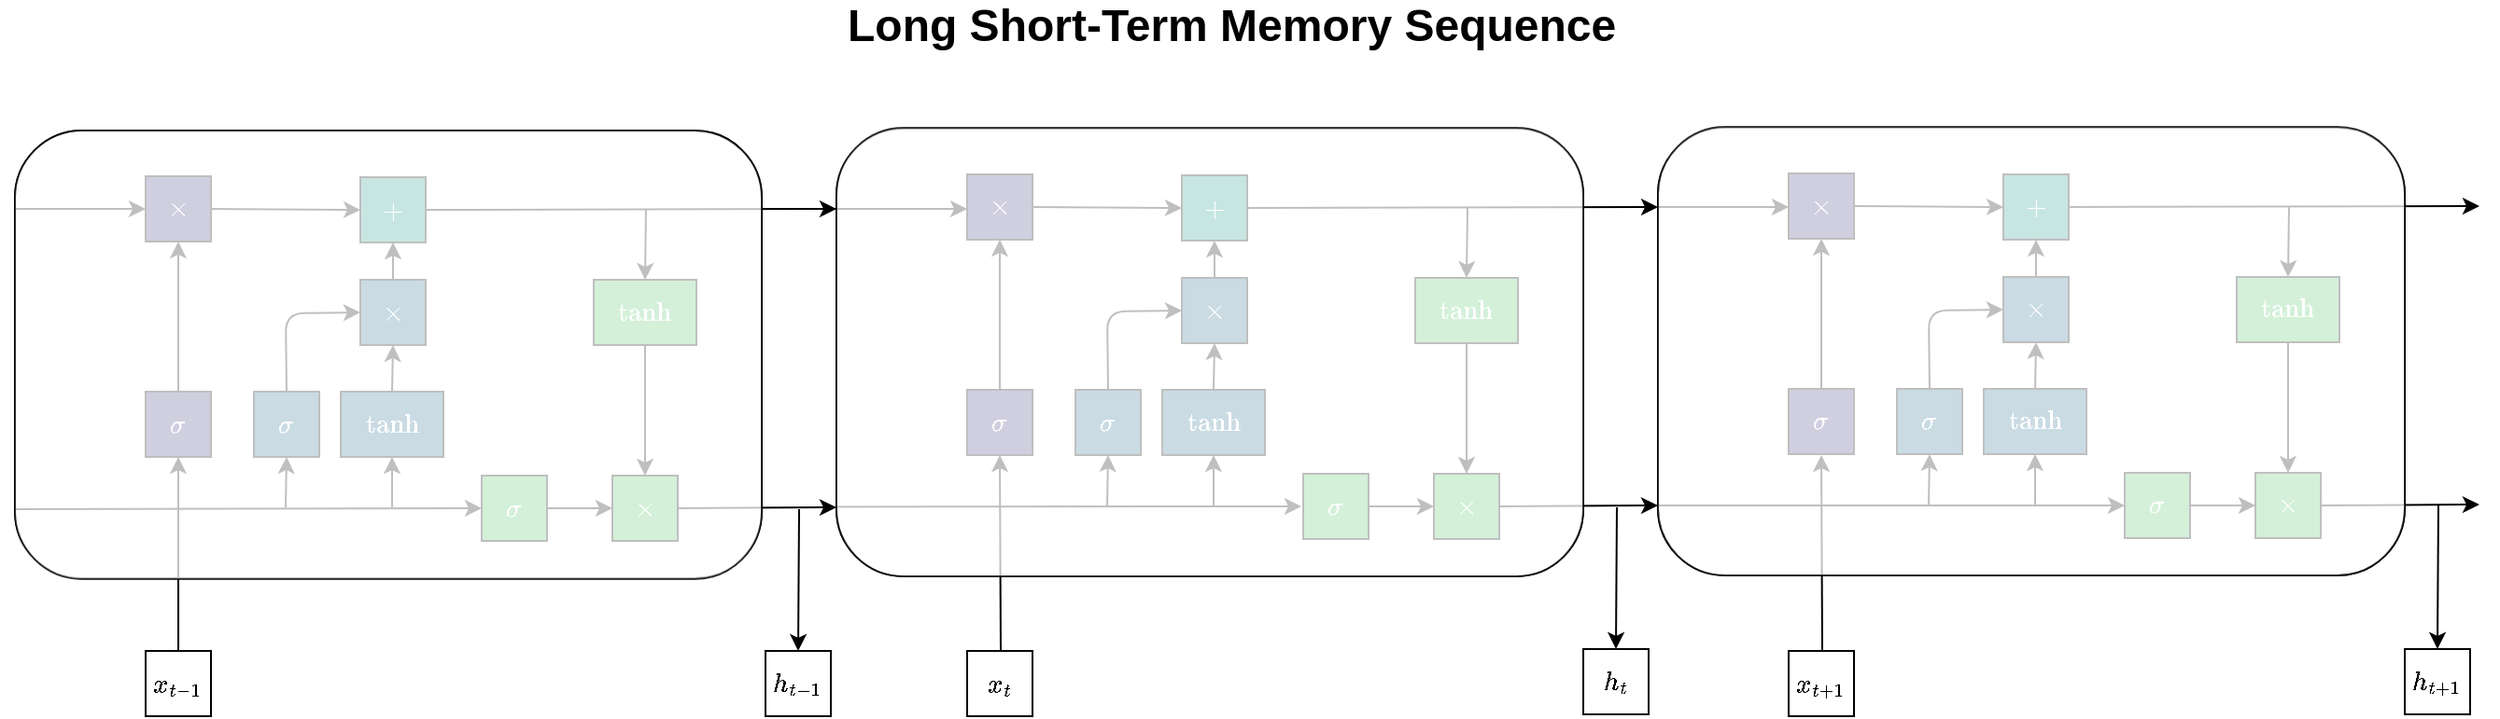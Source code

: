 <mxfile version="12.6.5" type="device"><diagram id="-tesyYgTLbZ9uQ5BcSJ0" name="Page-1"><mxGraphModel dx="1773" dy="680" grid="0" gridSize="10" guides="1" tooltips="1" connect="1" arrows="1" fold="1" page="1" pageScale="1" pageWidth="827" pageHeight="1169" math="1" shadow="0"><root><mxCell id="0"/><mxCell id="1" parent="0"/><mxCell id="MPfFly8yrABsDs3O1v61-1" value="" style="rounded=1;whiteSpace=wrap;html=1;" parent="1" vertex="1"><mxGeometry x="200" y="120" width="400" height="240" as="geometry"/></mxCell><mxCell id="MPfFly8yrABsDs3O1v61-24" value="Long Short-Term Memory Sequence" style="text;html=1;strokeColor=none;fillColor=none;spacing=5;spacingTop=-20;whiteSpace=wrap;overflow=hidden;rounded=0;labelBackgroundColor=none;fontSize=24;fontStyle=1" parent="1" vertex="1"><mxGeometry x="201.17" y="61" width="423" height="22" as="geometry"/></mxCell><mxCell id="QuHniVXOm7kTf6fAajvg-1" value="$$\times$$" style="rounded=0;whiteSpace=wrap;html=1;fillColor=#433E85;fontColor=#FFFFFF;" parent="1" vertex="1"><mxGeometry x="270" y="144.5" width="35" height="35" as="geometry"/></mxCell><mxCell id="QuHniVXOm7kTf6fAajvg-9" value="$$\sigma$$" style="rounded=0;whiteSpace=wrap;html=1;fillColor=#52C569;fontColor=#FFFFFF;" parent="1" vertex="1"><mxGeometry x="450" y="305" width="35" height="35" as="geometry"/></mxCell><mxCell id="QuHniVXOm7kTf6fAajvg-10" value="" style="endArrow=classic;html=1;entryX=0;entryY=0.5;entryDx=0;entryDy=0;exitX=0;exitY=0.845;exitDx=0;exitDy=0;exitPerimeter=0;" parent="1" source="QuHniVXOm7kTf6fAajvg-57" edge="1"><mxGeometry width="50" height="50" relative="1" as="geometry"><mxPoint x="164" y="323" as="sourcePoint"/><mxPoint x="449" y="322.5" as="targetPoint"/></mxGeometry></mxCell><mxCell id="QuHniVXOm7kTf6fAajvg-17" value="$$+$$" style="rounded=0;whiteSpace=wrap;html=1;fontColor=#FFFFFF;fillColor=#1E9B8A;" parent="1" vertex="1"><mxGeometry x="385" y="145" width="35" height="35" as="geometry"/></mxCell><mxCell id="QuHniVXOm7kTf6fAajvg-18" value="" style="endArrow=classic;html=1;entryX=0;entryY=0.5;entryDx=0;entryDy=0;" parent="1" edge="1"><mxGeometry width="50" height="50" relative="1" as="geometry"><mxPoint x="160" y="163" as="sourcePoint"/><mxPoint x="270" y="163" as="targetPoint"/></mxGeometry></mxCell><mxCell id="QuHniVXOm7kTf6fAajvg-19" value="" style="endArrow=classic;html=1;exitX=1;exitY=0.5;exitDx=0;exitDy=0;entryX=0;entryY=0.5;entryDx=0;entryDy=0;" parent="1" source="QuHniVXOm7kTf6fAajvg-1" target="QuHniVXOm7kTf6fAajvg-17" edge="1"><mxGeometry width="50" height="50" relative="1" as="geometry"><mxPoint x="320" y="280" as="sourcePoint"/><mxPoint x="370" y="230" as="targetPoint"/></mxGeometry></mxCell><mxCell id="QuHniVXOm7kTf6fAajvg-20" value="$$\times$$" style="rounded=0;whiteSpace=wrap;html=1;fillColor=#2D708E;fontColor=#FFFFFF;" parent="1" vertex="1"><mxGeometry x="385" y="200" width="35" height="35" as="geometry"/></mxCell><mxCell id="QuHniVXOm7kTf6fAajvg-21" value="" style="endArrow=classic;html=1;entryX=0.5;entryY=1;entryDx=0;entryDy=0;exitX=0.5;exitY=0;exitDx=0;exitDy=0;" parent="1" source="QuHniVXOm7kTf6fAajvg-20" target="QuHniVXOm7kTf6fAajvg-17" edge="1"><mxGeometry width="50" height="50" relative="1" as="geometry"><mxPoint x="110" y="460" as="sourcePoint"/><mxPoint x="160" y="410" as="targetPoint"/></mxGeometry></mxCell><mxCell id="QuHniVXOm7kTf6fAajvg-22" value="$$\sigma$$" style="rounded=0;whiteSpace=wrap;html=1;fontColor=#FFFFFF;fillColor=#433E85;" parent="1" vertex="1"><mxGeometry x="270" y="260" width="35" height="35" as="geometry"/></mxCell><mxCell id="QuHniVXOm7kTf6fAajvg-23" value="" style="endArrow=classic;html=1;entryX=0.5;entryY=1;entryDx=0;entryDy=0;exitX=0.5;exitY=0;exitDx=0;exitDy=0;" parent="1" source="QuHniVXOm7kTf6fAajvg-22" target="QuHniVXOm7kTf6fAajvg-1" edge="1"><mxGeometry width="50" height="50" relative="1" as="geometry"><mxPoint x="210" y="270" as="sourcePoint"/><mxPoint x="260" y="220" as="targetPoint"/></mxGeometry></mxCell><mxCell id="QuHniVXOm7kTf6fAajvg-24" value="" style="endArrow=classic;html=1;entryX=0.5;entryY=1;entryDx=0;entryDy=0;" parent="1" target="QuHniVXOm7kTf6fAajvg-22" edge="1"><mxGeometry width="50" height="50" relative="1" as="geometry"><mxPoint x="288" y="400" as="sourcePoint"/><mxPoint x="160" y="370" as="targetPoint"/></mxGeometry></mxCell><mxCell id="QuHniVXOm7kTf6fAajvg-25" value="$$\sigma$$" style="rounded=0;whiteSpace=wrap;html=1;fillColor=#2D708E;fontColor=#FFFFFF;" parent="1" vertex="1"><mxGeometry x="328" y="260" width="35" height="35" as="geometry"/></mxCell><mxCell id="QuHniVXOm7kTf6fAajvg-26" value="$$\times$$" style="rounded=0;whiteSpace=wrap;html=1;fontColor=#FFFFFF;fillColor=#52C569;" parent="1" vertex="1"><mxGeometry x="520" y="305" width="35" height="35" as="geometry"/></mxCell><mxCell id="QuHniVXOm7kTf6fAajvg-27" value="" style="endArrow=classic;html=1;exitX=1;exitY=0.5;exitDx=0;exitDy=0;entryX=0;entryY=0.5;entryDx=0;entryDy=0;" parent="1" source="QuHniVXOm7kTf6fAajvg-9" target="QuHniVXOm7kTf6fAajvg-26" edge="1"><mxGeometry width="50" height="50" relative="1" as="geometry"><mxPoint x="480" y="470" as="sourcePoint"/><mxPoint x="530" y="420" as="targetPoint"/></mxGeometry></mxCell><mxCell id="QuHniVXOm7kTf6fAajvg-28" value="" style="endArrow=classic;html=1;exitX=1;exitY=0.5;exitDx=0;exitDy=0;entryX=0;entryY=0.5;entryDx=0;entryDy=0;" parent="1" source="QuHniVXOm7kTf6fAajvg-26" edge="1"><mxGeometry width="50" height="50" relative="1" as="geometry"><mxPoint x="680" y="490" as="sourcePoint"/><mxPoint x="640" y="322" as="targetPoint"/></mxGeometry></mxCell><mxCell id="QuHniVXOm7kTf6fAajvg-29" value="" style="endArrow=classic;html=1;exitX=1;exitY=0.5;exitDx=0;exitDy=0;entryX=0;entryY=0.5;entryDx=0;entryDy=0;" parent="1" source="QuHniVXOm7kTf6fAajvg-17" edge="1"><mxGeometry width="50" height="50" relative="1" as="geometry"><mxPoint x="730" y="300" as="sourcePoint"/><mxPoint x="640" y="162" as="targetPoint"/></mxGeometry></mxCell><mxCell id="QuHniVXOm7kTf6fAajvg-30" value="$$\text{tanh}$$" style="rounded=0;whiteSpace=wrap;html=1;fontColor=#FFFFFF;fillColor=#2D708E;" parent="1" vertex="1"><mxGeometry x="374.5" y="260" width="55" height="35" as="geometry"/></mxCell><mxCell id="QuHniVXOm7kTf6fAajvg-32" value="" style="endArrow=classic;html=1;exitX=0.5;exitY=0;exitDx=0;exitDy=0;entryX=0;entryY=0.5;entryDx=0;entryDy=0;" parent="1" source="QuHniVXOm7kTf6fAajvg-25" target="QuHniVXOm7kTf6fAajvg-20" edge="1"><mxGeometry width="50" height="50" relative="1" as="geometry"><mxPoint x="310" y="280" as="sourcePoint"/><mxPoint x="360" y="230" as="targetPoint"/><Array as="points"><mxPoint x="345" y="218"/></Array></mxGeometry></mxCell><mxCell id="QuHniVXOm7kTf6fAajvg-33" value="" style="endArrow=classic;html=1;entryX=0.5;entryY=1;entryDx=0;entryDy=0;" parent="1" target="QuHniVXOm7kTf6fAajvg-25" edge="1"><mxGeometry width="50" height="50" relative="1" as="geometry"><mxPoint x="345" y="322" as="sourcePoint"/><mxPoint x="370" y="310" as="targetPoint"/></mxGeometry></mxCell><mxCell id="QuHniVXOm7kTf6fAajvg-34" value="" style="endArrow=classic;html=1;entryX=0.5;entryY=1;entryDx=0;entryDy=0;" parent="1" target="QuHniVXOm7kTf6fAajvg-30" edge="1"><mxGeometry width="50" height="50" relative="1" as="geometry"><mxPoint x="402" y="322" as="sourcePoint"/><mxPoint x="355" y="300" as="targetPoint"/></mxGeometry></mxCell><mxCell id="QuHniVXOm7kTf6fAajvg-44" value="" style="edgeStyle=orthogonalEdgeStyle;rounded=0;orthogonalLoop=1;jettySize=auto;html=1;" parent="1" source="QuHniVXOm7kTf6fAajvg-39" target="QuHniVXOm7kTf6fAajvg-26" edge="1"><mxGeometry relative="1" as="geometry"/></mxCell><mxCell id="QuHniVXOm7kTf6fAajvg-39" value="&lt;span style=&quot;white-space: normal&quot;&gt;$$\text{tanh}$$&lt;/span&gt;" style="rounded=0;whiteSpace=wrap;html=1;fillColor=#52C569;fontColor=#FFFFFF;" parent="1" vertex="1"><mxGeometry x="510" y="200" width="55" height="35" as="geometry"/></mxCell><mxCell id="QuHniVXOm7kTf6fAajvg-40" value="" style="endArrow=classic;html=1;exitX=0.5;exitY=0;exitDx=0;exitDy=0;entryX=0.5;entryY=1;entryDx=0;entryDy=0;" parent="1" source="QuHniVXOm7kTf6fAajvg-30" target="QuHniVXOm7kTf6fAajvg-20" edge="1"><mxGeometry width="50" height="50" relative="1" as="geometry"><mxPoint x="440" y="320" as="sourcePoint"/><mxPoint x="490" y="270" as="targetPoint"/></mxGeometry></mxCell><mxCell id="QuHniVXOm7kTf6fAajvg-50" value="" style="endArrow=classic;html=1;fontColor=#FFFFFF;entryX=0.5;entryY=0;entryDx=0;entryDy=0;" parent="1" target="QuHniVXOm7kTf6fAajvg-39" edge="1"><mxGeometry width="50" height="50" relative="1" as="geometry"><mxPoint x="538" y="162" as="sourcePoint"/><mxPoint x="530" y="190" as="targetPoint"/></mxGeometry></mxCell><mxCell id="QuHniVXOm7kTf6fAajvg-56" value="$$x_t$$" style="rounded=0;whiteSpace=wrap;html=1;fontColor=#000000;fillColor=#FFFFFF;" parent="1" vertex="1"><mxGeometry x="270" y="400" width="35" height="35" as="geometry"/></mxCell><mxCell id="QuHniVXOm7kTf6fAajvg-57" value="" style="rounded=1;whiteSpace=wrap;html=1;fillColor=#FFFFFF;fontColor=#000000;glass=0;opacity=75;" parent="1" vertex="1"><mxGeometry x="200" y="119.5" width="400" height="240.5" as="geometry"/></mxCell><mxCell id="QuHniVXOm7kTf6fAajvg-108" value="" style="rounded=1;whiteSpace=wrap;html=1;" parent="1" vertex="1"><mxGeometry x="640" y="119.5" width="400" height="240" as="geometry"/></mxCell><mxCell id="QuHniVXOm7kTf6fAajvg-109" value="$$\times$$" style="rounded=0;whiteSpace=wrap;html=1;fillColor=#433E85;fontColor=#FFFFFF;" parent="1" vertex="1"><mxGeometry x="710" y="144" width="35" height="35" as="geometry"/></mxCell><mxCell id="QuHniVXOm7kTf6fAajvg-110" value="$$\sigma$$" style="rounded=0;whiteSpace=wrap;html=1;fillColor=#52C569;fontColor=#FFFFFF;" parent="1" vertex="1"><mxGeometry x="890" y="304.5" width="35" height="35" as="geometry"/></mxCell><mxCell id="QuHniVXOm7kTf6fAajvg-111" value="" style="endArrow=classic;html=1;entryX=0;entryY=0.5;entryDx=0;entryDy=0;exitX=0;exitY=0.844;exitDx=0;exitDy=0;exitPerimeter=0;" parent="1" source="QuHniVXOm7kTf6fAajvg-132" target="QuHniVXOm7kTf6fAajvg-110" edge="1"><mxGeometry width="50" height="50" relative="1" as="geometry"><mxPoint x="605" y="323.5" as="sourcePoint"/><mxPoint x="940" y="340.5" as="targetPoint"/></mxGeometry></mxCell><mxCell id="QuHniVXOm7kTf6fAajvg-112" value="$$+$$" style="rounded=0;whiteSpace=wrap;html=1;fontColor=#FFFFFF;fillColor=#1E9B8A;" parent="1" vertex="1"><mxGeometry x="825" y="144.5" width="35" height="35" as="geometry"/></mxCell><mxCell id="QuHniVXOm7kTf6fAajvg-114" value="" style="endArrow=classic;html=1;exitX=1;exitY=0.5;exitDx=0;exitDy=0;entryX=0;entryY=0.5;entryDx=0;entryDy=0;" parent="1" source="QuHniVXOm7kTf6fAajvg-109" target="QuHniVXOm7kTf6fAajvg-112" edge="1"><mxGeometry width="50" height="50" relative="1" as="geometry"><mxPoint x="760" y="279.5" as="sourcePoint"/><mxPoint x="810" y="229.5" as="targetPoint"/></mxGeometry></mxCell><mxCell id="QuHniVXOm7kTf6fAajvg-115" value="$$\times$$" style="rounded=0;whiteSpace=wrap;html=1;fillColor=#2D708E;fontColor=#FFFFFF;" parent="1" vertex="1"><mxGeometry x="825" y="199.5" width="35" height="35" as="geometry"/></mxCell><mxCell id="QuHniVXOm7kTf6fAajvg-116" value="" style="endArrow=classic;html=1;entryX=0.5;entryY=1;entryDx=0;entryDy=0;exitX=0.5;exitY=0;exitDx=0;exitDy=0;" parent="1" source="QuHniVXOm7kTf6fAajvg-115" target="QuHniVXOm7kTf6fAajvg-112" edge="1"><mxGeometry width="50" height="50" relative="1" as="geometry"><mxPoint x="550" y="459.5" as="sourcePoint"/><mxPoint x="600" y="409.5" as="targetPoint"/></mxGeometry></mxCell><mxCell id="QuHniVXOm7kTf6fAajvg-117" value="$$\sigma$$" style="rounded=0;whiteSpace=wrap;html=1;fontColor=#FFFFFF;fillColor=#433E85;" parent="1" vertex="1"><mxGeometry x="710" y="259.5" width="35" height="35" as="geometry"/></mxCell><mxCell id="QuHniVXOm7kTf6fAajvg-118" value="" style="endArrow=classic;html=1;entryX=0.5;entryY=1;entryDx=0;entryDy=0;exitX=0.5;exitY=0;exitDx=0;exitDy=0;" parent="1" source="QuHniVXOm7kTf6fAajvg-117" target="QuHniVXOm7kTf6fAajvg-109" edge="1"><mxGeometry width="50" height="50" relative="1" as="geometry"><mxPoint x="650" y="269.5" as="sourcePoint"/><mxPoint x="700" y="219.5" as="targetPoint"/></mxGeometry></mxCell><mxCell id="QuHniVXOm7kTf6fAajvg-119" value="$$\sigma$$" style="rounded=0;whiteSpace=wrap;html=1;fillColor=#2D708E;fontColor=#FFFFFF;" parent="1" vertex="1"><mxGeometry x="768" y="259.5" width="35" height="35" as="geometry"/></mxCell><mxCell id="QuHniVXOm7kTf6fAajvg-120" value="$$\times$$" style="rounded=0;whiteSpace=wrap;html=1;fontColor=#FFFFFF;fillColor=#52C569;" parent="1" vertex="1"><mxGeometry x="960" y="304.5" width="35" height="35" as="geometry"/></mxCell><mxCell id="QuHniVXOm7kTf6fAajvg-121" value="" style="endArrow=classic;html=1;exitX=1;exitY=0.5;exitDx=0;exitDy=0;entryX=0;entryY=0.5;entryDx=0;entryDy=0;" parent="1" source="QuHniVXOm7kTf6fAajvg-110" target="QuHniVXOm7kTf6fAajvg-120" edge="1"><mxGeometry width="50" height="50" relative="1" as="geometry"><mxPoint x="920" y="469.5" as="sourcePoint"/><mxPoint x="970" y="419.5" as="targetPoint"/></mxGeometry></mxCell><mxCell id="QuHniVXOm7kTf6fAajvg-122" value="" style="endArrow=classic;html=1;exitX=1;exitY=0.5;exitDx=0;exitDy=0;entryX=0;entryY=0.5;entryDx=0;entryDy=0;" parent="1" source="QuHniVXOm7kTf6fAajvg-120" edge="1"><mxGeometry width="50" height="50" relative="1" as="geometry"><mxPoint x="1120" y="489.5" as="sourcePoint"/><mxPoint x="1080" y="321.5" as="targetPoint"/></mxGeometry></mxCell><mxCell id="QuHniVXOm7kTf6fAajvg-123" value="" style="endArrow=classic;html=1;exitX=1;exitY=0.5;exitDx=0;exitDy=0;entryX=0;entryY=0.5;entryDx=0;entryDy=0;" parent="1" source="QuHniVXOm7kTf6fAajvg-112" edge="1"><mxGeometry width="50" height="50" relative="1" as="geometry"><mxPoint x="1170" y="299.5" as="sourcePoint"/><mxPoint x="1080" y="161.5" as="targetPoint"/></mxGeometry></mxCell><mxCell id="QuHniVXOm7kTf6fAajvg-124" value="$$\text{tanh}$$" style="rounded=0;whiteSpace=wrap;html=1;fontColor=#FFFFFF;fillColor=#2D708E;" parent="1" vertex="1"><mxGeometry x="814.5" y="259.5" width="55" height="35" as="geometry"/></mxCell><mxCell id="QuHniVXOm7kTf6fAajvg-125" value="" style="endArrow=classic;html=1;exitX=0.5;exitY=0;exitDx=0;exitDy=0;entryX=0;entryY=0.5;entryDx=0;entryDy=0;" parent="1" source="QuHniVXOm7kTf6fAajvg-119" target="QuHniVXOm7kTf6fAajvg-115" edge="1"><mxGeometry width="50" height="50" relative="1" as="geometry"><mxPoint x="750" y="279.5" as="sourcePoint"/><mxPoint x="800" y="229.5" as="targetPoint"/><Array as="points"><mxPoint x="785" y="217.5"/></Array></mxGeometry></mxCell><mxCell id="QuHniVXOm7kTf6fAajvg-126" value="" style="endArrow=classic;html=1;entryX=0.5;entryY=1;entryDx=0;entryDy=0;" parent="1" target="QuHniVXOm7kTf6fAajvg-119" edge="1"><mxGeometry width="50" height="50" relative="1" as="geometry"><mxPoint x="785" y="321.5" as="sourcePoint"/><mxPoint x="810" y="309.5" as="targetPoint"/></mxGeometry></mxCell><mxCell id="QuHniVXOm7kTf6fAajvg-127" value="" style="endArrow=classic;html=1;entryX=0.5;entryY=1;entryDx=0;entryDy=0;" parent="1" target="QuHniVXOm7kTf6fAajvg-124" edge="1"><mxGeometry width="50" height="50" relative="1" as="geometry"><mxPoint x="842" y="321.5" as="sourcePoint"/><mxPoint x="795" y="299.5" as="targetPoint"/></mxGeometry></mxCell><mxCell id="QuHniVXOm7kTf6fAajvg-128" value="" style="edgeStyle=orthogonalEdgeStyle;rounded=0;orthogonalLoop=1;jettySize=auto;html=1;" parent="1" source="QuHniVXOm7kTf6fAajvg-129" target="QuHniVXOm7kTf6fAajvg-120" edge="1"><mxGeometry relative="1" as="geometry"/></mxCell><mxCell id="QuHniVXOm7kTf6fAajvg-129" value="&lt;span style=&quot;white-space: normal&quot;&gt;$$\text{tanh}$$&lt;/span&gt;" style="rounded=0;whiteSpace=wrap;html=1;fillColor=#52C569;fontColor=#FFFFFF;" parent="1" vertex="1"><mxGeometry x="950" y="199.5" width="55" height="35" as="geometry"/></mxCell><mxCell id="QuHniVXOm7kTf6fAajvg-130" value="" style="endArrow=classic;html=1;exitX=0.5;exitY=0;exitDx=0;exitDy=0;entryX=0.5;entryY=1;entryDx=0;entryDy=0;" parent="1" source="QuHniVXOm7kTf6fAajvg-124" target="QuHniVXOm7kTf6fAajvg-115" edge="1"><mxGeometry width="50" height="50" relative="1" as="geometry"><mxPoint x="880" y="319.5" as="sourcePoint"/><mxPoint x="930" y="269.5" as="targetPoint"/></mxGeometry></mxCell><mxCell id="QuHniVXOm7kTf6fAajvg-131" value="" style="endArrow=classic;html=1;fontColor=#FFFFFF;entryX=0.5;entryY=0;entryDx=0;entryDy=0;" parent="1" target="QuHniVXOm7kTf6fAajvg-129" edge="1"><mxGeometry width="50" height="50" relative="1" as="geometry"><mxPoint x="978" y="161.5" as="sourcePoint"/><mxPoint x="970" y="189.5" as="targetPoint"/></mxGeometry></mxCell><mxCell id="QuHniVXOm7kTf6fAajvg-133" value="" style="rounded=1;whiteSpace=wrap;html=1;" parent="1" vertex="1"><mxGeometry x="-240" y="121" width="400" height="240" as="geometry"/></mxCell><mxCell id="QuHniVXOm7kTf6fAajvg-134" value="$$\times$$" style="rounded=0;whiteSpace=wrap;html=1;fillColor=#433E85;fontColor=#FFFFFF;" parent="1" vertex="1"><mxGeometry x="-170" y="145.5" width="35" height="35" as="geometry"/></mxCell><mxCell id="QuHniVXOm7kTf6fAajvg-135" value="$$\sigma$$" style="rounded=0;whiteSpace=wrap;html=1;fillColor=#52C569;fontColor=#FFFFFF;" parent="1" vertex="1"><mxGeometry x="10" y="306" width="35" height="35" as="geometry"/></mxCell><mxCell id="QuHniVXOm7kTf6fAajvg-136" value="" style="endArrow=classic;html=1;entryX=0;entryY=0.5;entryDx=0;entryDy=0;sourcePerimeterSpacing=0;strokeColor=#000000;targetPerimeterSpacing=0;" parent="1" edge="1"><mxGeometry width="50" height="50" relative="1" as="geometry"><mxPoint x="-240" y="324" as="sourcePoint"/><mxPoint x="10" y="323.5" as="targetPoint"/></mxGeometry></mxCell><mxCell id="QuHniVXOm7kTf6fAajvg-137" value="$$+$$" style="rounded=0;whiteSpace=wrap;html=1;fontColor=#FFFFFF;fillColor=#1E9B8A;" parent="1" vertex="1"><mxGeometry x="-55" y="146" width="35" height="35" as="geometry"/></mxCell><mxCell id="QuHniVXOm7kTf6fAajvg-139" value="" style="endArrow=classic;html=1;exitX=1;exitY=0.5;exitDx=0;exitDy=0;entryX=0;entryY=0.5;entryDx=0;entryDy=0;" parent="1" source="QuHniVXOm7kTf6fAajvg-134" target="QuHniVXOm7kTf6fAajvg-137" edge="1"><mxGeometry width="50" height="50" relative="1" as="geometry"><mxPoint x="-120" y="281" as="sourcePoint"/><mxPoint x="-70" y="231" as="targetPoint"/></mxGeometry></mxCell><mxCell id="QuHniVXOm7kTf6fAajvg-140" value="$$\times$$" style="rounded=0;whiteSpace=wrap;html=1;fillColor=#2D708E;fontColor=#FFFFFF;" parent="1" vertex="1"><mxGeometry x="-55" y="201" width="35" height="35" as="geometry"/></mxCell><mxCell id="QuHniVXOm7kTf6fAajvg-141" value="" style="endArrow=classic;html=1;entryX=0.5;entryY=1;entryDx=0;entryDy=0;exitX=0.5;exitY=0;exitDx=0;exitDy=0;" parent="1" source="QuHniVXOm7kTf6fAajvg-140" target="QuHniVXOm7kTf6fAajvg-137" edge="1"><mxGeometry width="50" height="50" relative="1" as="geometry"><mxPoint x="-330" y="461" as="sourcePoint"/><mxPoint x="-280" y="411" as="targetPoint"/></mxGeometry></mxCell><mxCell id="QuHniVXOm7kTf6fAajvg-142" value="$$\sigma$$" style="rounded=0;whiteSpace=wrap;html=1;fontColor=#FFFFFF;fillColor=#433E85;" parent="1" vertex="1"><mxGeometry x="-170" y="261" width="35" height="35" as="geometry"/></mxCell><mxCell id="QuHniVXOm7kTf6fAajvg-143" value="" style="endArrow=classic;html=1;entryX=0.5;entryY=1;entryDx=0;entryDy=0;exitX=0.5;exitY=0;exitDx=0;exitDy=0;" parent="1" source="QuHniVXOm7kTf6fAajvg-142" target="QuHniVXOm7kTf6fAajvg-134" edge="1"><mxGeometry width="50" height="50" relative="1" as="geometry"><mxPoint x="-230" y="271" as="sourcePoint"/><mxPoint x="-180" y="221" as="targetPoint"/></mxGeometry></mxCell><mxCell id="QuHniVXOm7kTf6fAajvg-144" value="$$\sigma$$" style="rounded=0;whiteSpace=wrap;html=1;fillColor=#2D708E;fontColor=#FFFFFF;" parent="1" vertex="1"><mxGeometry x="-112" y="261" width="35" height="35" as="geometry"/></mxCell><mxCell id="QuHniVXOm7kTf6fAajvg-145" value="$$\times$$" style="rounded=0;whiteSpace=wrap;html=1;fontColor=#FFFFFF;fillColor=#52C569;" parent="1" vertex="1"><mxGeometry x="80" y="306" width="35" height="35" as="geometry"/></mxCell><mxCell id="QuHniVXOm7kTf6fAajvg-146" value="" style="endArrow=classic;html=1;exitX=1;exitY=0.5;exitDx=0;exitDy=0;entryX=0;entryY=0.5;entryDx=0;entryDy=0;" parent="1" source="QuHniVXOm7kTf6fAajvg-135" target="QuHniVXOm7kTf6fAajvg-145" edge="1"><mxGeometry width="50" height="50" relative="1" as="geometry"><mxPoint x="40" y="471" as="sourcePoint"/><mxPoint x="90" y="421" as="targetPoint"/></mxGeometry></mxCell><mxCell id="QuHniVXOm7kTf6fAajvg-147" value="" style="endArrow=classic;html=1;exitX=1;exitY=0.5;exitDx=0;exitDy=0;entryX=0;entryY=0.5;entryDx=0;entryDy=0;" parent="1" source="QuHniVXOm7kTf6fAajvg-145" edge="1"><mxGeometry width="50" height="50" relative="1" as="geometry"><mxPoint x="240" y="491" as="sourcePoint"/><mxPoint x="200" y="323" as="targetPoint"/></mxGeometry></mxCell><mxCell id="QuHniVXOm7kTf6fAajvg-148" value="" style="endArrow=classic;html=1;exitX=1;exitY=0.5;exitDx=0;exitDy=0;entryX=0;entryY=0.5;entryDx=0;entryDy=0;" parent="1" source="QuHniVXOm7kTf6fAajvg-137" edge="1"><mxGeometry width="50" height="50" relative="1" as="geometry"><mxPoint x="290" y="301" as="sourcePoint"/><mxPoint x="200" y="163" as="targetPoint"/></mxGeometry></mxCell><mxCell id="QuHniVXOm7kTf6fAajvg-149" value="$$\text{tanh}$$" style="rounded=0;whiteSpace=wrap;html=1;fontColor=#FFFFFF;fillColor=#2D708E;" parent="1" vertex="1"><mxGeometry x="-65.5" y="261" width="55" height="35" as="geometry"/></mxCell><mxCell id="QuHniVXOm7kTf6fAajvg-150" value="" style="endArrow=classic;html=1;exitX=0.5;exitY=0;exitDx=0;exitDy=0;entryX=0;entryY=0.5;entryDx=0;entryDy=0;" parent="1" source="QuHniVXOm7kTf6fAajvg-144" target="QuHniVXOm7kTf6fAajvg-140" edge="1"><mxGeometry width="50" height="50" relative="1" as="geometry"><mxPoint x="-130" y="281" as="sourcePoint"/><mxPoint x="-80" y="231" as="targetPoint"/><Array as="points"><mxPoint x="-95" y="219"/></Array></mxGeometry></mxCell><mxCell id="QuHniVXOm7kTf6fAajvg-151" value="" style="endArrow=classic;html=1;entryX=0.5;entryY=1;entryDx=0;entryDy=0;" parent="1" target="QuHniVXOm7kTf6fAajvg-144" edge="1"><mxGeometry width="50" height="50" relative="1" as="geometry"><mxPoint x="-95" y="323" as="sourcePoint"/><mxPoint x="-70" y="311" as="targetPoint"/></mxGeometry></mxCell><mxCell id="QuHniVXOm7kTf6fAajvg-152" value="" style="endArrow=classic;html=1;entryX=0.5;entryY=1;entryDx=0;entryDy=0;" parent="1" target="QuHniVXOm7kTf6fAajvg-149" edge="1"><mxGeometry width="50" height="50" relative="1" as="geometry"><mxPoint x="-38" y="323" as="sourcePoint"/><mxPoint x="-85" y="301" as="targetPoint"/></mxGeometry></mxCell><mxCell id="QuHniVXOm7kTf6fAajvg-153" value="" style="edgeStyle=orthogonalEdgeStyle;rounded=0;orthogonalLoop=1;jettySize=auto;html=1;" parent="1" source="QuHniVXOm7kTf6fAajvg-154" target="QuHniVXOm7kTf6fAajvg-145" edge="1"><mxGeometry relative="1" as="geometry"/></mxCell><mxCell id="QuHniVXOm7kTf6fAajvg-154" value="&lt;span style=&quot;white-space: normal&quot;&gt;$$\text{tanh}$$&lt;/span&gt;" style="rounded=0;whiteSpace=wrap;html=1;fillColor=#52C569;fontColor=#FFFFFF;" parent="1" vertex="1"><mxGeometry x="70" y="201" width="55" height="35" as="geometry"/></mxCell><mxCell id="QuHniVXOm7kTf6fAajvg-155" value="" style="endArrow=classic;html=1;exitX=0.5;exitY=0;exitDx=0;exitDy=0;entryX=0.5;entryY=1;entryDx=0;entryDy=0;" parent="1" source="QuHniVXOm7kTf6fAajvg-149" target="QuHniVXOm7kTf6fAajvg-140" edge="1"><mxGeometry width="50" height="50" relative="1" as="geometry"><mxPoint y="321" as="sourcePoint"/><mxPoint x="50" y="271" as="targetPoint"/></mxGeometry></mxCell><mxCell id="QuHniVXOm7kTf6fAajvg-156" value="" style="endArrow=classic;html=1;fontColor=#FFFFFF;entryX=0.5;entryY=0;entryDx=0;entryDy=0;" parent="1" target="QuHniVXOm7kTf6fAajvg-154" edge="1"><mxGeometry width="50" height="50" relative="1" as="geometry"><mxPoint x="98" y="163" as="sourcePoint"/><mxPoint x="90" y="191" as="targetPoint"/></mxGeometry></mxCell><mxCell id="QuHniVXOm7kTf6fAajvg-158" value="$$x_{t-1}$$" style="rounded=0;whiteSpace=wrap;html=1;fontColor=#000000;fillColor=#FFFFFF;" parent="1" vertex="1"><mxGeometry x="-170" y="400" width="35" height="35" as="geometry"/></mxCell><mxCell id="QuHniVXOm7kTf6fAajvg-160" value="" style="endArrow=classic;html=1;strokeColor=#000000;fontColor=#000000;entryX=0.5;entryY=1;entryDx=0;entryDy=0;exitX=0.5;exitY=0;exitDx=0;exitDy=0;" parent="1" source="QuHniVXOm7kTf6fAajvg-158" target="QuHniVXOm7kTf6fAajvg-142" edge="1"><mxGeometry width="50" height="50" relative="1" as="geometry"><mxPoint x="-210" y="490" as="sourcePoint"/><mxPoint x="-160" y="440" as="targetPoint"/></mxGeometry></mxCell><mxCell id="QuHniVXOm7kTf6fAajvg-113" value="" style="endArrow=classic;html=1;entryX=-0.003;entryY=0.183;entryDx=0;entryDy=0;entryPerimeter=0;" parent="1" edge="1"><mxGeometry width="50" height="50" relative="1" as="geometry"><mxPoint x="640" y="162" as="sourcePoint"/><mxPoint x="710" y="162" as="targetPoint"/></mxGeometry></mxCell><mxCell id="QuHniVXOm7kTf6fAajvg-211" value="" style="endArrow=classic;html=1;entryX=0.5;entryY=1;entryDx=0;entryDy=0;" parent="1" edge="1"><mxGeometry width="50" height="50" relative="1" as="geometry"><mxPoint x="728" y="400" as="sourcePoint"/><mxPoint x="727.5" y="295" as="targetPoint"/></mxGeometry></mxCell><mxCell id="QuHniVXOm7kTf6fAajvg-212" value="$$x_{t+1}$$" style="rounded=0;whiteSpace=wrap;html=1;fontColor=#000000;fillColor=#FFFFFF;" parent="1" vertex="1"><mxGeometry x="710" y="400" width="35" height="35" as="geometry"/></mxCell><mxCell id="QuHniVXOm7kTf6fAajvg-215" value="" style="endArrow=classic;html=1;strokeColor=#000000;fontColor=#000000;entryX=0.5;entryY=0;entryDx=0;entryDy=0;" parent="1" target="QuHniVXOm7kTf6fAajvg-216" edge="1"><mxGeometry width="50" height="50" relative="1" as="geometry"><mxPoint x="180" y="324" as="sourcePoint"/><mxPoint x="180" y="414" as="targetPoint"/></mxGeometry></mxCell><mxCell id="QuHniVXOm7kTf6fAajvg-216" value="$$h_{t-1}$$" style="rounded=0;whiteSpace=wrap;html=1;fontColor=#000000;fillColor=#FFFFFF;" parent="1" vertex="1"><mxGeometry x="162" y="400" width="35" height="35" as="geometry"/></mxCell><mxCell id="QuHniVXOm7kTf6fAajvg-219" value="" style="endArrow=classic;html=1;strokeColor=#000000;fontColor=#000000;entryX=0.5;entryY=0;entryDx=0;entryDy=0;" parent="1" target="QuHniVXOm7kTf6fAajvg-220" edge="1"><mxGeometry width="50" height="50" relative="1" as="geometry"><mxPoint x="618" y="323" as="sourcePoint"/><mxPoint x="618" y="413" as="targetPoint"/></mxGeometry></mxCell><mxCell id="QuHniVXOm7kTf6fAajvg-220" value="$$h_t$$" style="rounded=0;whiteSpace=wrap;html=1;fontColor=#000000;fillColor=#FFFFFF;" parent="1" vertex="1"><mxGeometry x="600" y="399" width="35" height="35" as="geometry"/></mxCell><mxCell id="QuHniVXOm7kTf6fAajvg-221" value="" style="endArrow=classic;html=1;strokeColor=#000000;fontColor=#000000;entryX=0.5;entryY=0;entryDx=0;entryDy=0;" parent="1" target="QuHniVXOm7kTf6fAajvg-222" edge="1"><mxGeometry width="50" height="50" relative="1" as="geometry"><mxPoint x="1058" y="322" as="sourcePoint"/><mxPoint x="1058" y="413" as="targetPoint"/></mxGeometry></mxCell><mxCell id="QuHniVXOm7kTf6fAajvg-222" value="$$h_{t+1}$$" style="rounded=0;whiteSpace=wrap;html=1;fontColor=#000000;fillColor=#FFFFFF;" parent="1" vertex="1"><mxGeometry x="1040" y="399" width="35" height="35" as="geometry"/></mxCell><mxCell id="QuHniVXOm7kTf6fAajvg-225" value="" style="endArrow=classic;html=1;strokeColor=#000000;fontColor=#000000;entryX=0;entryY=0.5;entryDx=0;entryDy=0;" parent="1" target="QuHniVXOm7kTf6fAajvg-134" edge="1"><mxGeometry width="50" height="50" relative="1" as="geometry"><mxPoint x="-240" y="163" as="sourcePoint"/><mxPoint x="-326" y="173" as="targetPoint"/></mxGeometry></mxCell><mxCell id="QuHniVXOm7kTf6fAajvg-157" value="" style="rounded=1;whiteSpace=wrap;html=1;fillColor=#FFFFFF;fontColor=#000000;glass=0;opacity=75;" parent="1" vertex="1"><mxGeometry x="-240" y="121" width="400" height="240.5" as="geometry"/></mxCell><mxCell id="QuHniVXOm7kTf6fAajvg-132" value="" style="rounded=1;whiteSpace=wrap;html=1;fillColor=#FFFFFF;fontColor=#000000;glass=0;opacity=75;" parent="1" vertex="1"><mxGeometry x="640" y="119" width="400" height="240.5" as="geometry"/></mxCell></root></mxGraphModel></diagram></mxfile>